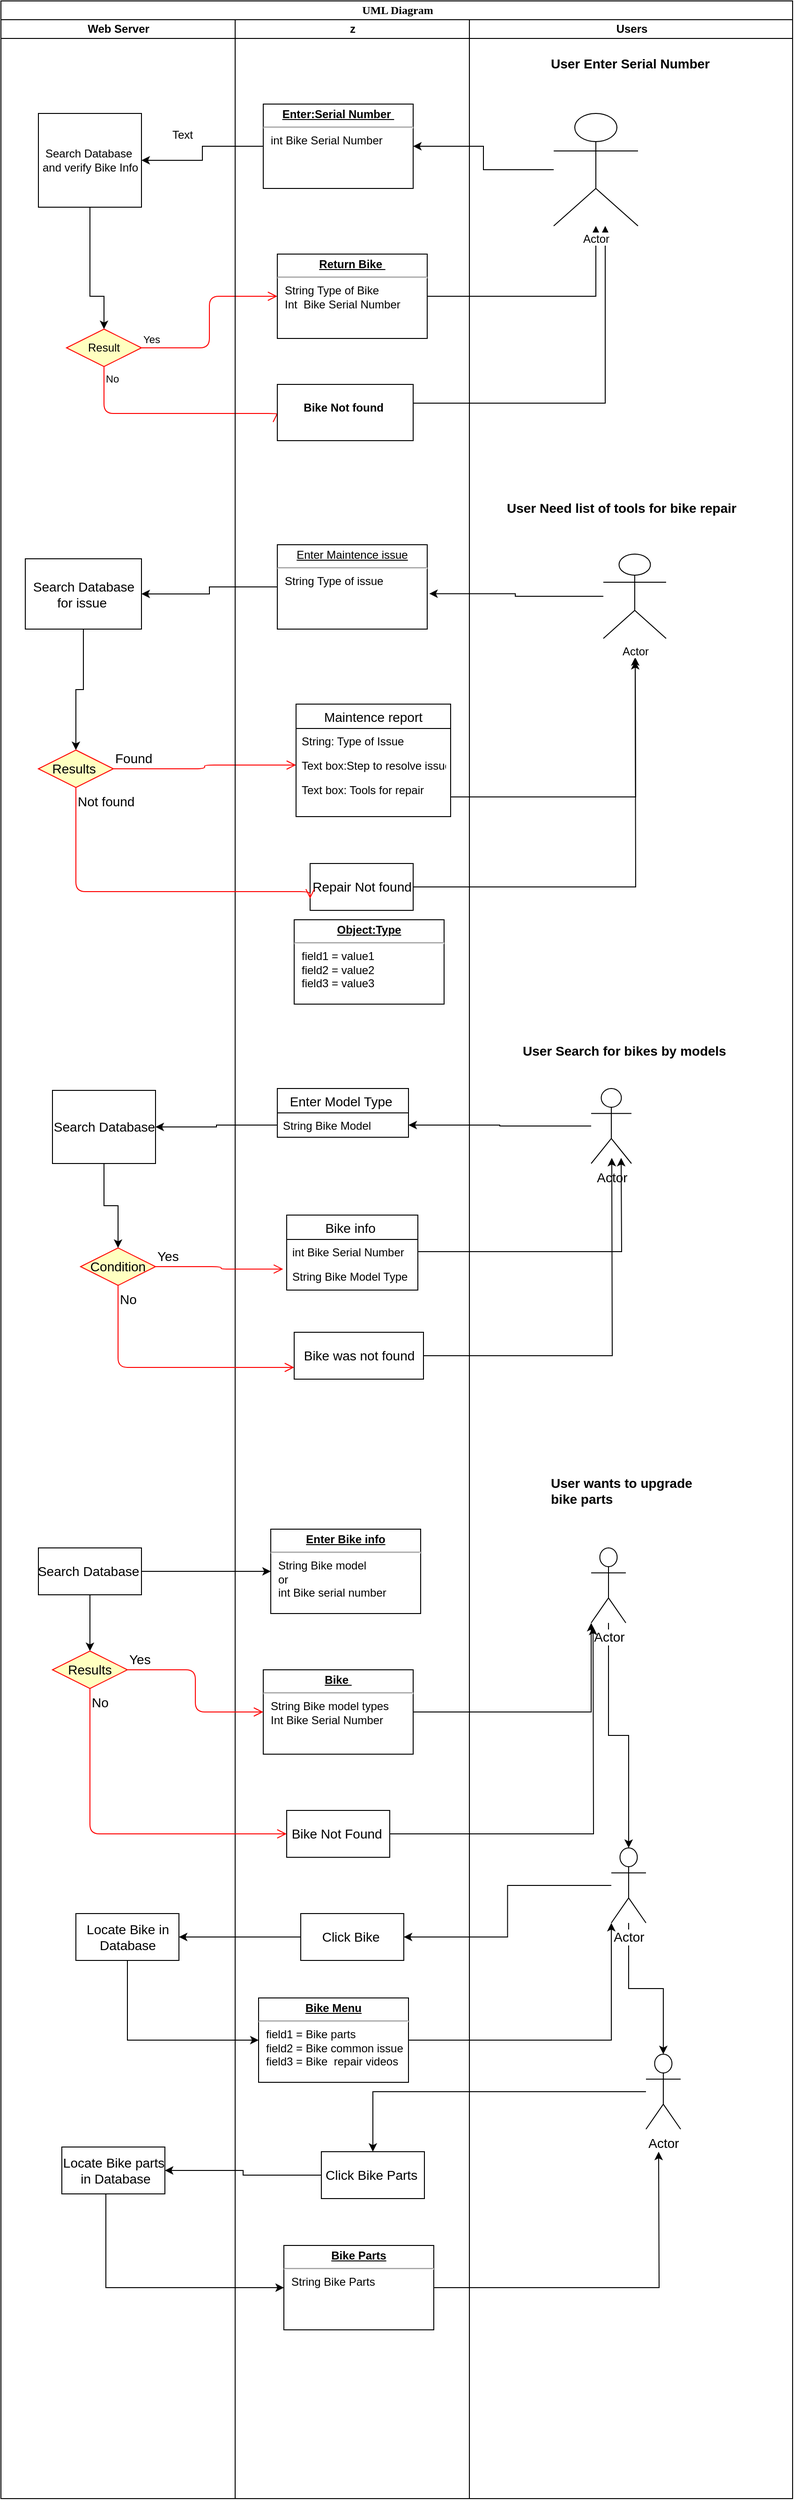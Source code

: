 <mxfile version="10.5.4" type="github"><diagram name="Page-1" id="0783ab3e-0a74-02c8-0abd-f7b4e66b4bec"><mxGraphModel dx="1008" dy="582" grid="1" gridSize="10" guides="1" tooltips="1" connect="1" arrows="1" fold="1" page="1" pageScale="1" pageWidth="850" pageHeight="1100" background="#ffffff" math="0" shadow="0"><root><mxCell id="0"/><mxCell id="1" parent="0"/><mxCell id="1c1d494c118603dd-1" value="UML Diagram" style="swimlane;html=1;childLayout=stackLayout;startSize=20;rounded=0;shadow=0;comic=0;labelBackgroundColor=none;strokeColor=#000000;strokeWidth=1;fillColor=#ffffff;fontFamily=Verdana;fontSize=12;fontColor=#000000;align=center;" parent="1" vertex="1"><mxGeometry x="18" y="216" width="845" height="2664" as="geometry"/></mxCell><mxCell id="M19jZYQVw4O0VllqQNXt-19" style="edgeStyle=orthogonalEdgeStyle;rounded=0;orthogonalLoop=1;jettySize=auto;html=1;entryX=1;entryY=0.5;entryDx=0;entryDy=0;" parent="1c1d494c118603dd-1" source="M19jZYQVw4O0VllqQNXt-10" target="M19jZYQVw4O0VllqQNXt-16" edge="1"><mxGeometry relative="1" as="geometry"/></mxCell><mxCell id="M19jZYQVw4O0VllqQNXt-66" style="edgeStyle=orthogonalEdgeStyle;rounded=0;orthogonalLoop=1;jettySize=auto;html=1;entryX=1;entryY=0.5;entryDx=0;entryDy=0;" parent="1c1d494c118603dd-1" source="M19jZYQVw4O0VllqQNXt-16" target="M19jZYQVw4O0VllqQNXt-8" edge="1"><mxGeometry relative="1" as="geometry"/></mxCell><mxCell id="M19jZYQVw4O0VllqQNXt-71" style="edgeStyle=orthogonalEdgeStyle;rounded=0;orthogonalLoop=1;jettySize=auto;html=1;" parent="1c1d494c118603dd-1" source="M19jZYQVw4O0VllqQNXt-68" target="M19jZYQVw4O0VllqQNXt-10" edge="1"><mxGeometry relative="1" as="geometry"/></mxCell><mxCell id="M19jZYQVw4O0VllqQNXt-74" value="No" style="edgeStyle=orthogonalEdgeStyle;html=1;align=left;verticalAlign=top;endArrow=open;endSize=8;strokeColor=#ff0000;entryX=0;entryY=0.5;entryDx=0;entryDy=0;" parent="1c1d494c118603dd-1" source="M19jZYQVw4O0VllqQNXt-72" target="M19jZYQVw4O0VllqQNXt-75" edge="1"><mxGeometry x="-1" relative="1" as="geometry"><mxPoint x="110" y="490" as="targetPoint"/><Array as="points"><mxPoint x="110" y="440"/></Array></mxGeometry></mxCell><mxCell id="1c1d494c118603dd-2" value="Web Server" style="swimlane;html=1;startSize=20;" parent="1c1d494c118603dd-1" vertex="1"><mxGeometry y="20" width="250" height="2644" as="geometry"/></mxCell><mxCell id="M19jZYQVw4O0VllqQNXt-8" value="Search Database&amp;nbsp;&lt;br&gt;and verify Bike Info&lt;br&gt;" style="html=1;" parent="1c1d494c118603dd-2" vertex="1"><mxGeometry x="40" y="100" width="110" height="100" as="geometry"/></mxCell><mxCell id="M19jZYQVw4O0VllqQNXt-72" value="Result" style="rhombus;whiteSpace=wrap;html=1;fillColor=#ffffc0;strokeColor=#ff0000;" parent="1c1d494c118603dd-2" vertex="1"><mxGeometry x="70" y="330" width="80" height="40" as="geometry"/></mxCell><mxCell id="M19jZYQVw4O0VllqQNXt-69" style="edgeStyle=orthogonalEdgeStyle;rounded=0;orthogonalLoop=1;jettySize=auto;html=1;entryX=0.5;entryY=0;entryDx=0;entryDy=0;" parent="1c1d494c118603dd-2" source="M19jZYQVw4O0VllqQNXt-8" target="M19jZYQVw4O0VllqQNXt-72" edge="1"><mxGeometry relative="1" as="geometry"><mxPoint x="95" y="360" as="targetPoint"/><Array as="points"><mxPoint x="95" y="295"/><mxPoint x="110" y="295"/></Array></mxGeometry></mxCell><mxCell id="M19jZYQVw4O0VllqQNXt-101" style="edgeStyle=orthogonalEdgeStyle;rounded=0;orthogonalLoop=1;jettySize=auto;html=1;entryX=0.5;entryY=0;entryDx=0;entryDy=0;fontSize=14;" parent="1c1d494c118603dd-2" source="M19jZYQVw4O0VllqQNXt-90" target="M19jZYQVw4O0VllqQNXt-98" edge="1"><mxGeometry relative="1" as="geometry"/></mxCell><mxCell id="M19jZYQVw4O0VllqQNXt-90" value="Search Database&lt;br&gt;for issue&amp;nbsp;&lt;br&gt;" style="html=1;fontSize=14;" parent="1c1d494c118603dd-2" vertex="1"><mxGeometry x="26" y="575" width="124" height="75" as="geometry"/></mxCell><mxCell id="M19jZYQVw4O0VllqQNXt-98" value="Results&amp;nbsp;" style="rhombus;whiteSpace=wrap;html=1;fillColor=#ffffc0;strokeColor=#ff0000;fontSize=14;" parent="1c1d494c118603dd-2" vertex="1"><mxGeometry x="40" y="779" width="80" height="40" as="geometry"/></mxCell><mxCell id="M19jZYQVw4O0VllqQNXt-140" style="edgeStyle=orthogonalEdgeStyle;rounded=0;orthogonalLoop=1;jettySize=auto;html=1;entryX=0.5;entryY=0;entryDx=0;entryDy=0;fontSize=14;" parent="1c1d494c118603dd-2" source="M19jZYQVw4O0VllqQNXt-126" target="M19jZYQVw4O0VllqQNXt-127" edge="1"><mxGeometry relative="1" as="geometry"/></mxCell><mxCell id="M19jZYQVw4O0VllqQNXt-126" value="Search Database" style="html=1;fontSize=14;" parent="1c1d494c118603dd-2" vertex="1"><mxGeometry x="55" y="1142" width="110" height="78" as="geometry"/></mxCell><mxCell id="M19jZYQVw4O0VllqQNXt-127" value="Condition" style="rhombus;whiteSpace=wrap;html=1;fillColor=#ffffc0;strokeColor=#ff0000;fontSize=14;" parent="1c1d494c118603dd-2" vertex="1"><mxGeometry x="85" y="1310" width="80" height="40" as="geometry"/></mxCell><mxCell id="M19jZYQVw4O0VllqQNXt-171" style="edgeStyle=orthogonalEdgeStyle;rounded=0;orthogonalLoop=1;jettySize=auto;html=1;entryX=0.5;entryY=0;entryDx=0;entryDy=0;fontSize=14;" parent="1c1d494c118603dd-2" source="M19jZYQVw4O0VllqQNXt-151" target="M19jZYQVw4O0VllqQNXt-152" edge="1"><mxGeometry relative="1" as="geometry"/></mxCell><mxCell id="M19jZYQVw4O0VllqQNXt-151" value="Search Database&amp;nbsp;&lt;br&gt;" style="html=1;fontSize=14;" parent="1c1d494c118603dd-2" vertex="1"><mxGeometry x="40" y="1630" width="110" height="50" as="geometry"/></mxCell><mxCell id="M19jZYQVw4O0VllqQNXt-152" value="Results" style="rhombus;whiteSpace=wrap;html=1;fillColor=#ffffc0;strokeColor=#ff0000;fontSize=14;" parent="1c1d494c118603dd-2" vertex="1"><mxGeometry x="55" y="1740" width="80" height="40" as="geometry"/></mxCell><mxCell id="M19jZYQVw4O0VllqQNXt-186" value="Locate Bike in&lt;br&gt;Database&lt;br&gt;" style="html=1;fontSize=14;" parent="1c1d494c118603dd-2" vertex="1"><mxGeometry x="80" y="2020" width="110" height="50" as="geometry"/></mxCell><mxCell id="M19jZYQVw4O0VllqQNXt-77" style="edgeStyle=orthogonalEdgeStyle;rounded=0;orthogonalLoop=1;jettySize=auto;html=1;" parent="1c1d494c118603dd-1" source="M19jZYQVw4O0VllqQNXt-75" edge="1"><mxGeometry relative="1" as="geometry"><mxPoint x="645" y="240" as="targetPoint"/><Array as="points"><mxPoint x="645" y="429"/></Array></mxGeometry></mxCell><mxCell id="M19jZYQVw4O0VllqQNXt-73" value="Yes" style="edgeStyle=orthogonalEdgeStyle;html=1;align=left;verticalAlign=bottom;endArrow=open;endSize=8;strokeColor=#ff0000;entryX=0;entryY=0.5;entryDx=0;entryDy=0;exitX=1;exitY=0.5;exitDx=0;exitDy=0;" parent="1c1d494c118603dd-1" source="M19jZYQVw4O0VllqQNXt-72" target="M19jZYQVw4O0VllqQNXt-68" edge="1"><mxGeometry x="-1" relative="1" as="geometry"><mxPoint x="225" y="700" as="targetPoint"/><mxPoint x="165" y="362" as="sourcePoint"/></mxGeometry></mxCell><mxCell id="M19jZYQVw4O0VllqQNXt-96" style="edgeStyle=orthogonalEdgeStyle;rounded=0;orthogonalLoop=1;jettySize=auto;html=1;entryX=1.014;entryY=0.58;entryDx=0;entryDy=0;entryPerimeter=0;fontSize=14;" parent="1c1d494c118603dd-1" source="M19jZYQVw4O0VllqQNXt-86" target="M19jZYQVw4O0VllqQNXt-88" edge="1"><mxGeometry relative="1" as="geometry"/></mxCell><mxCell id="M19jZYQVw4O0VllqQNXt-97" style="edgeStyle=orthogonalEdgeStyle;rounded=0;orthogonalLoop=1;jettySize=auto;html=1;entryX=1;entryY=0.5;entryDx=0;entryDy=0;fontSize=14;" parent="1c1d494c118603dd-1" source="M19jZYQVw4O0VllqQNXt-88" target="M19jZYQVw4O0VllqQNXt-90" edge="1"><mxGeometry relative="1" as="geometry"/></mxCell><mxCell id="M19jZYQVw4O0VllqQNXt-99" value="Found&amp;nbsp;" style="edgeStyle=orthogonalEdgeStyle;html=1;align=left;verticalAlign=bottom;endArrow=open;endSize=8;strokeColor=#ff0000;fontSize=14;entryX=0;entryY=0.5;entryDx=0;entryDy=0;" parent="1c1d494c118603dd-1" source="M19jZYQVw4O0VllqQNXt-98" target="M19jZYQVw4O0VllqQNXt-94" edge="1"><mxGeometry x="-1" relative="1" as="geometry"><mxPoint x="220" y="819" as="targetPoint"/></mxGeometry></mxCell><mxCell id="M19jZYQVw4O0VllqQNXt-104" style="edgeStyle=orthogonalEdgeStyle;rounded=0;orthogonalLoop=1;jettySize=auto;html=1;fontSize=14;exitX=1;exitY=0.5;exitDx=0;exitDy=0;" parent="1c1d494c118603dd-1" source="M19jZYQVw4O0VllqQNXt-95" edge="1"><mxGeometry relative="1" as="geometry"><mxPoint x="677" y="700" as="targetPoint"/></mxGeometry></mxCell><mxCell id="1c1d494c118603dd-3" value="z" style="swimlane;html=1;startSize=20;" parent="1c1d494c118603dd-1" vertex="1"><mxGeometry x="250" y="20" width="250" height="2644" as="geometry"/></mxCell><mxCell id="M19jZYQVw4O0VllqQNXt-16" value="&lt;p style=&quot;margin: 0px ; margin-top: 4px ; text-align: center ; text-decoration: underline&quot;&gt;&lt;b&gt;Enter:Serial Number&amp;nbsp;&lt;/b&gt;&lt;/p&gt;&lt;hr&gt;&lt;p style=&quot;margin: 0px ; margin-left: 8px&quot;&gt;&lt;span&gt;int Bike Serial Number&lt;/span&gt;&lt;br&gt;&lt;/p&gt;" style="verticalAlign=top;align=left;overflow=fill;fontSize=12;fontFamily=Helvetica;html=1;" parent="1c1d494c118603dd-3" vertex="1"><mxGeometry x="30" y="90" width="160" height="90" as="geometry"/></mxCell><mxCell id="M19jZYQVw4O0VllqQNXt-68" value="&lt;p style=&quot;margin: 0px ; margin-top: 4px ; text-align: center ; text-decoration: underline&quot;&gt;&lt;b&gt;Return Bike&amp;nbsp;&lt;/b&gt;&lt;/p&gt;&lt;hr&gt;&lt;p style=&quot;margin: 0px ; margin-left: 8px&quot;&gt;String Type of Bike&amp;nbsp;&lt;br&gt;Int&amp;nbsp; Bike Serial Number&amp;nbsp;&amp;nbsp;&lt;br&gt;&lt;br&gt;&lt;/p&gt;" style="verticalAlign=top;align=left;overflow=fill;fontSize=12;fontFamily=Helvetica;html=1;" parent="1c1d494c118603dd-3" vertex="1"><mxGeometry x="45" y="250" width="160" height="90" as="geometry"/></mxCell><mxCell id="M19jZYQVw4O0VllqQNXt-75" value="&lt;p style=&quot;margin: 0px ; margin-top: 4px ; text-align: center&quot;&gt;&lt;br&gt;&lt;b&gt;Bike Not found&amp;nbsp;&lt;/b&gt;&lt;/p&gt;" style="verticalAlign=top;align=left;overflow=fill;fontSize=12;fontFamily=Helvetica;html=1;" parent="1c1d494c118603dd-3" vertex="1"><mxGeometry x="45" y="389" width="145" height="60" as="geometry"/></mxCell><mxCell id="M19jZYQVw4O0VllqQNXt-88" value="&lt;p style=&quot;margin: 0px ; margin-top: 4px ; text-align: center ; text-decoration: underline&quot;&gt;Enter Maintence issue&lt;/p&gt;&lt;hr&gt;&lt;p style=&quot;margin: 0px ; margin-left: 8px&quot;&gt;String Type of issue&lt;br&gt;&lt;br&gt;&lt;/p&gt;" style="verticalAlign=top;align=left;overflow=fill;fontSize=12;fontFamily=Helvetica;html=1;" parent="1c1d494c118603dd-3" vertex="1"><mxGeometry x="45" y="560" width="160" height="90" as="geometry"/></mxCell><mxCell id="M19jZYQVw4O0VllqQNXt-92" value="Maintence report" style="swimlane;fontStyle=0;childLayout=stackLayout;horizontal=1;startSize=26;fillColor=none;horizontalStack=0;resizeParent=1;resizeParentMax=0;resizeLast=0;collapsible=1;marginBottom=0;fontSize=14;" parent="1c1d494c118603dd-3" vertex="1"><mxGeometry x="65" y="730" width="165" height="120" as="geometry"/></mxCell><mxCell id="M19jZYQVw4O0VllqQNXt-93" value="String: Type of Issue " style="text;strokeColor=none;fillColor=none;align=left;verticalAlign=top;spacingLeft=4;spacingRight=4;overflow=hidden;rotatable=0;points=[[0,0.5],[1,0.5]];portConstraint=eastwest;" parent="M19jZYQVw4O0VllqQNXt-92" vertex="1"><mxGeometry y="26" width="165" height="26" as="geometry"/></mxCell><mxCell id="M19jZYQVw4O0VllqQNXt-94" value="Text box:Step to resolve issue" style="text;strokeColor=none;fillColor=none;align=left;verticalAlign=top;spacingLeft=4;spacingRight=4;overflow=hidden;rotatable=0;points=[[0,0.5],[1,0.5]];portConstraint=eastwest;" parent="M19jZYQVw4O0VllqQNXt-92" vertex="1"><mxGeometry y="52" width="165" height="26" as="geometry"/></mxCell><mxCell id="M19jZYQVw4O0VllqQNXt-95" value="Text box: Tools for repair" style="text;strokeColor=none;fillColor=none;align=left;verticalAlign=top;spacingLeft=4;spacingRight=4;overflow=hidden;rotatable=0;points=[[0,0.5],[1,0.5]];portConstraint=eastwest;" parent="M19jZYQVw4O0VllqQNXt-92" vertex="1"><mxGeometry y="78" width="165" height="42" as="geometry"/></mxCell><mxCell id="M19jZYQVw4O0VllqQNXt-108" value="Repair Not found" style="html=1;fontSize=14;" parent="1c1d494c118603dd-3" vertex="1"><mxGeometry x="80" y="900" width="110" height="50" as="geometry"/></mxCell><mxCell id="M19jZYQVw4O0VllqQNXt-122" value="Enter Model Type " style="swimlane;fontStyle=0;childLayout=stackLayout;horizontal=1;startSize=26;fillColor=none;horizontalStack=0;resizeParent=1;resizeParentMax=0;resizeLast=0;collapsible=1;marginBottom=0;fontSize=14;" parent="1c1d494c118603dd-3" vertex="1"><mxGeometry x="45" y="1140" width="140" height="52" as="geometry"/></mxCell><mxCell id="M19jZYQVw4O0VllqQNXt-123" value="String Bike Model " style="text;strokeColor=none;fillColor=none;align=left;verticalAlign=top;spacingLeft=4;spacingRight=4;overflow=hidden;rotatable=0;points=[[0,0.5],[1,0.5]];portConstraint=eastwest;" parent="M19jZYQVw4O0VllqQNXt-122" vertex="1"><mxGeometry y="26" width="140" height="26" as="geometry"/></mxCell><mxCell id="M19jZYQVw4O0VllqQNXt-133" value="Bike info " style="swimlane;fontStyle=0;childLayout=stackLayout;horizontal=1;startSize=26;fillColor=none;horizontalStack=0;resizeParent=1;resizeParentMax=0;resizeLast=0;collapsible=1;marginBottom=0;fontSize=14;" parent="1c1d494c118603dd-3" vertex="1"><mxGeometry x="55" y="1275" width="140" height="80" as="geometry"/></mxCell><mxCell id="M19jZYQVw4O0VllqQNXt-134" value="int Bike Serial Number" style="text;strokeColor=none;fillColor=none;align=left;verticalAlign=top;spacingLeft=4;spacingRight=4;overflow=hidden;rotatable=0;points=[[0,0.5],[1,0.5]];portConstraint=eastwest;" parent="M19jZYQVw4O0VllqQNXt-133" vertex="1"><mxGeometry y="26" width="140" height="26" as="geometry"/></mxCell><mxCell id="M19jZYQVw4O0VllqQNXt-135" value="String Bike Model Type" style="text;strokeColor=none;fillColor=none;align=left;verticalAlign=top;spacingLeft=4;spacingRight=4;overflow=hidden;rotatable=0;points=[[0,0.5],[1,0.5]];portConstraint=eastwest;" parent="M19jZYQVw4O0VllqQNXt-133" vertex="1"><mxGeometry y="52" width="140" height="28" as="geometry"/></mxCell><mxCell id="M19jZYQVw4O0VllqQNXt-138" value="Bike was not found" style="html=1;fontSize=14;" parent="1c1d494c118603dd-3" vertex="1"><mxGeometry x="63" y="1400" width="138" height="50" as="geometry"/></mxCell><mxCell id="M19jZYQVw4O0VllqQNXt-148" value="&lt;p style=&quot;margin: 0px ; margin-top: 4px ; text-align: center ; text-decoration: underline&quot;&gt;&lt;b&gt;Enter Bike info&lt;/b&gt;&lt;/p&gt;&lt;hr&gt;&lt;p style=&quot;margin: 0px ; margin-left: 8px&quot;&gt;String Bike model&amp;nbsp;&lt;/p&gt;&lt;p style=&quot;margin: 0px ; margin-left: 8px&quot;&gt;or&lt;br&gt;int Bike serial number&lt;/p&gt;" style="verticalAlign=top;align=left;overflow=fill;fontSize=12;fontFamily=Helvetica;html=1;" parent="1c1d494c118603dd-3" vertex="1"><mxGeometry x="38" y="1610" width="160" height="90" as="geometry"/></mxCell><mxCell id="M19jZYQVw4O0VllqQNXt-155" value="&lt;p style=&quot;margin: 0px ; margin-top: 4px ; text-align: center ; text-decoration: underline&quot;&gt;&lt;b&gt;Bike&amp;nbsp;&lt;/b&gt;&lt;/p&gt;&lt;hr&gt;&lt;p style=&quot;margin: 0px ; margin-left: 8px&quot;&gt;String Bike model types&lt;br&gt;Int Bike Serial Number&lt;br&gt;&lt;br&gt;&lt;/p&gt;" style="verticalAlign=top;align=left;overflow=fill;fontSize=12;fontFamily=Helvetica;html=1;" parent="1c1d494c118603dd-3" vertex="1"><mxGeometry x="30" y="1760" width="160" height="90" as="geometry"/></mxCell><mxCell id="M19jZYQVw4O0VllqQNXt-156" value="Bike Not Found&amp;nbsp;" style="html=1;fontSize=14;" parent="1c1d494c118603dd-3" vertex="1"><mxGeometry x="55" y="1910" width="110" height="50" as="geometry"/></mxCell><mxCell id="M19jZYQVw4O0VllqQNXt-158" value="Click Bike&amp;nbsp;&lt;br&gt;" style="html=1;fontSize=14;" parent="1c1d494c118603dd-3" vertex="1"><mxGeometry x="70" y="2020" width="110" height="50" as="geometry"/></mxCell><mxCell id="M19jZYQVw4O0VllqQNXt-163" value="&lt;p style=&quot;margin: 0px ; margin-top: 4px ; text-align: center ; text-decoration: underline&quot;&gt;&lt;b&gt;Bike Menu&lt;/b&gt;&lt;/p&gt;&lt;hr&gt;&lt;p style=&quot;margin: 0px ; margin-left: 8px&quot;&gt;field1 = Bike parts&lt;br&gt;field2 = Bike common issue&lt;br&gt;field3 = Bike&amp;nbsp; repair videos&lt;/p&gt;" style="verticalAlign=top;align=left;overflow=fill;fontSize=12;fontFamily=Helvetica;html=1;" parent="1c1d494c118603dd-3" vertex="1"><mxGeometry x="25" y="2110" width="160" height="90" as="geometry"/></mxCell><mxCell id="M19jZYQVw4O0VllqQNXt-165" value="&lt;p style=&quot;margin:0px;margin-top:4px;text-align:center;text-decoration:underline;&quot;&gt;&lt;b&gt;Object:Type&lt;/b&gt;&lt;/p&gt;&lt;hr/&gt;&lt;p style=&quot;margin:0px;margin-left:8px;&quot;&gt;field1 = value1&lt;br/&gt;field2 = value2&lt;br&gt;field3 = value3&lt;/p&gt;" style="verticalAlign=top;align=left;overflow=fill;fontSize=12;fontFamily=Helvetica;html=1;" parent="1c1d494c118603dd-3" vertex="1"><mxGeometry x="63" y="960" width="160" height="90" as="geometry"/></mxCell><mxCell id="1c1d494c118603dd-4" value="Users" style="swimlane;html=1;startSize=20;" parent="1c1d494c118603dd-1" vertex="1"><mxGeometry x="500" y="20" width="345" height="2644" as="geometry"/></mxCell><mxCell id="M19jZYQVw4O0VllqQNXt-10" value="Actor" style="shape=umlActor;verticalLabelPosition=bottom;labelBackgroundColor=#ffffff;verticalAlign=top;html=1;" parent="1c1d494c118603dd-4" vertex="1"><mxGeometry x="90" y="100" width="90" height="120" as="geometry"/></mxCell><mxCell id="M19jZYQVw4O0VllqQNXt-84" value="User Enter Serial Number&amp;nbsp;" style="text;html=1;resizable=0;points=[];autosize=1;align=left;verticalAlign=top;spacingTop=-4;fontStyle=1;fontSize=14;" parent="1c1d494c118603dd-4" vertex="1"><mxGeometry x="85" y="36" width="160" height="20" as="geometry"/></mxCell><mxCell id="M19jZYQVw4O0VllqQNXt-78" value="User Need list of tools for bike repair&amp;nbsp;" style="text;html=1;resizable=0;points=[];autosize=1;align=left;verticalAlign=top;spacingTop=-4;fontStyle=1;fontSize=14;" parent="1c1d494c118603dd-4" vertex="1"><mxGeometry x="38" y="510" width="210" height="20" as="geometry"/></mxCell><mxCell id="M19jZYQVw4O0VllqQNXt-86" value="Actor" style="shape=umlActor;verticalLabelPosition=bottom;labelBackgroundColor=#ffffff;verticalAlign=top;html=1;" parent="1c1d494c118603dd-4" vertex="1"><mxGeometry x="143" y="570" width="67" height="90" as="geometry"/></mxCell><mxCell id="M19jZYQVw4O0VllqQNXt-118" value="User Search for bikes by models" style="text;html=1;resizable=0;points=[];autosize=1;align=left;verticalAlign=top;spacingTop=-4;fontSize=14;fontStyle=1" parent="1c1d494c118603dd-4" vertex="1"><mxGeometry x="55" y="1089" width="220" height="20" as="geometry"/></mxCell><mxCell id="M19jZYQVw4O0VllqQNXt-120" value="Actor" style="shape=umlActor;verticalLabelPosition=bottom;labelBackgroundColor=#ffffff;verticalAlign=top;html=1;fontSize=14;" parent="1c1d494c118603dd-4" vertex="1"><mxGeometry x="130" y="1140" width="43" height="80" as="geometry"/></mxCell><mxCell id="M19jZYQVw4O0VllqQNXt-145" value="User wants to upgrade&amp;nbsp;&lt;br&gt;bike parts&amp;nbsp;&lt;br&gt;" style="text;html=1;resizable=0;points=[];autosize=1;align=left;verticalAlign=top;spacingTop=-4;fontSize=14;fontStyle=1" parent="1c1d494c118603dd-4" vertex="1"><mxGeometry x="85" y="1550" width="160" height="40" as="geometry"/></mxCell><mxCell id="M19jZYQVw4O0VllqQNXt-180" value="" style="edgeStyle=orthogonalEdgeStyle;rounded=0;orthogonalLoop=1;jettySize=auto;html=1;fontSize=14;" parent="1c1d494c118603dd-4" source="M19jZYQVw4O0VllqQNXt-147" target="M19jZYQVw4O0VllqQNXt-179" edge="1"><mxGeometry relative="1" as="geometry"/></mxCell><mxCell id="M19jZYQVw4O0VllqQNXt-147" value="Actor" style="shape=umlActor;verticalLabelPosition=bottom;labelBackgroundColor=#ffffff;verticalAlign=top;html=1;fontSize=14;" parent="1c1d494c118603dd-4" vertex="1"><mxGeometry x="130" y="1630" width="37" height="80" as="geometry"/></mxCell><mxCell id="M19jZYQVw4O0VllqQNXt-190" value="" style="edgeStyle=orthogonalEdgeStyle;rounded=0;orthogonalLoop=1;jettySize=auto;html=1;fontSize=14;" parent="1c1d494c118603dd-4" source="M19jZYQVw4O0VllqQNXt-179" target="M19jZYQVw4O0VllqQNXt-189" edge="1"><mxGeometry relative="1" as="geometry"/></mxCell><mxCell id="M19jZYQVw4O0VllqQNXt-179" value="Actor" style="shape=umlActor;verticalLabelPosition=bottom;labelBackgroundColor=#ffffff;verticalAlign=top;html=1;fontSize=14;" parent="1c1d494c118603dd-4" vertex="1"><mxGeometry x="151.5" y="1950" width="37" height="80" as="geometry"/></mxCell><mxCell id="M19jZYQVw4O0VllqQNXt-189" value="Actor" style="shape=umlActor;verticalLabelPosition=bottom;labelBackgroundColor=#ffffff;verticalAlign=top;html=1;fontSize=14;" parent="1c1d494c118603dd-4" vertex="1"><mxGeometry x="188.5" y="2170" width="37" height="80" as="geometry"/></mxCell><mxCell id="M19jZYQVw4O0VllqQNXt-100" value="Not found" style="edgeStyle=orthogonalEdgeStyle;html=1;align=left;verticalAlign=top;endArrow=open;endSize=8;strokeColor=#ff0000;fontSize=14;entryX=0;entryY=0.75;entryDx=0;entryDy=0;" parent="1c1d494c118603dd-1" source="M19jZYQVw4O0VllqQNXt-98" target="M19jZYQVw4O0VllqQNXt-108" edge="1"><mxGeometry x="-1" relative="1" as="geometry"><mxPoint x="80" y="899" as="targetPoint"/><Array as="points"><mxPoint x="80" y="950"/><mxPoint x="330" y="950"/></Array></mxGeometry></mxCell><mxCell id="M19jZYQVw4O0VllqQNXt-128" value="Yes" style="edgeStyle=orthogonalEdgeStyle;html=1;align=left;verticalAlign=bottom;endArrow=open;endSize=8;strokeColor=#ff0000;fontSize=14;entryX=-0.027;entryY=0.2;entryDx=0;entryDy=0;entryPerimeter=0;" parent="1c1d494c118603dd-1" source="M19jZYQVw4O0VllqQNXt-127" target="M19jZYQVw4O0VllqQNXt-135" edge="1"><mxGeometry x="-1" relative="1" as="geometry"><mxPoint x="185" y="1640" as="targetPoint"/></mxGeometry></mxCell><mxCell id="M19jZYQVw4O0VllqQNXt-129" value="No" style="edgeStyle=orthogonalEdgeStyle;html=1;align=left;verticalAlign=top;endArrow=open;endSize=8;strokeColor=#ff0000;fontSize=14;entryX=0;entryY=0.75;entryDx=0;entryDy=0;" parent="1c1d494c118603dd-1" source="M19jZYQVw4O0VllqQNXt-127" target="M19jZYQVw4O0VllqQNXt-138" edge="1"><mxGeometry x="-1" relative="1" as="geometry"><mxPoint x="255" y="1500" as="targetPoint"/><Array as="points"><mxPoint x="125" y="1458"/></Array></mxGeometry></mxCell><mxCell id="M19jZYQVw4O0VllqQNXt-143" style="edgeStyle=orthogonalEdgeStyle;rounded=0;orthogonalLoop=1;jettySize=auto;html=1;entryX=1;entryY=0.5;entryDx=0;entryDy=0;fontSize=14;" parent="1c1d494c118603dd-1" source="M19jZYQVw4O0VllqQNXt-120" target="M19jZYQVw4O0VllqQNXt-123" edge="1"><mxGeometry relative="1" as="geometry"/></mxCell><mxCell id="M19jZYQVw4O0VllqQNXt-144" style="edgeStyle=orthogonalEdgeStyle;rounded=0;orthogonalLoop=1;jettySize=auto;html=1;entryX=1;entryY=0.5;entryDx=0;entryDy=0;fontSize=14;" parent="1c1d494c118603dd-1" source="M19jZYQVw4O0VllqQNXt-123" target="M19jZYQVw4O0VllqQNXt-126" edge="1"><mxGeometry relative="1" as="geometry"/></mxCell><mxCell id="M19jZYQVw4O0VllqQNXt-153" value="Yes" style="edgeStyle=orthogonalEdgeStyle;html=1;align=left;verticalAlign=bottom;endArrow=open;endSize=8;strokeColor=#ff0000;fontSize=14;entryX=0;entryY=0.5;entryDx=0;entryDy=0;" parent="1c1d494c118603dd-1" source="M19jZYQVw4O0VllqQNXt-152" target="M19jZYQVw4O0VllqQNXt-155" edge="1"><mxGeometry x="-1" relative="1" as="geometry"><mxPoint x="255" y="1890" as="targetPoint"/></mxGeometry></mxCell><mxCell id="M19jZYQVw4O0VllqQNXt-154" value="No" style="edgeStyle=orthogonalEdgeStyle;html=1;align=left;verticalAlign=top;endArrow=open;endSize=8;strokeColor=#ff0000;fontSize=14;entryX=0;entryY=0.5;entryDx=0;entryDy=0;" parent="1c1d494c118603dd-1" source="M19jZYQVw4O0VllqQNXt-152" target="M19jZYQVw4O0VllqQNXt-156" edge="1"><mxGeometry x="-1" relative="1" as="geometry"><mxPoint x="115" y="1970" as="targetPoint"/><Array as="points"><mxPoint x="95" y="1955"/></Array></mxGeometry></mxCell><mxCell id="M19jZYQVw4O0VllqQNXt-172" style="edgeStyle=orthogonalEdgeStyle;rounded=0;orthogonalLoop=1;jettySize=auto;html=1;entryX=0;entryY=0.5;entryDx=0;entryDy=0;fontSize=14;" parent="1c1d494c118603dd-1" source="M19jZYQVw4O0VllqQNXt-151" target="M19jZYQVw4O0VllqQNXt-148" edge="1"><mxGeometry relative="1" as="geometry"/></mxCell><mxCell id="M19jZYQVw4O0VllqQNXt-187" style="edgeStyle=orthogonalEdgeStyle;rounded=0;orthogonalLoop=1;jettySize=auto;html=1;fontSize=14;entryX=0;entryY=0.5;entryDx=0;entryDy=0;" parent="1c1d494c118603dd-1" source="M19jZYQVw4O0VllqQNXt-186" target="M19jZYQVw4O0VllqQNXt-163" edge="1"><mxGeometry relative="1" as="geometry"><mxPoint x="135" y="2180" as="targetPoint"/><Array as="points"><mxPoint x="135" y="2175"/></Array></mxGeometry></mxCell><mxCell id="M19jZYQVw4O0VllqQNXt-188" style="edgeStyle=orthogonalEdgeStyle;rounded=0;orthogonalLoop=1;jettySize=auto;html=1;fontSize=14;entryX=0;entryY=1;entryDx=0;entryDy=0;entryPerimeter=0;" parent="1c1d494c118603dd-1" source="M19jZYQVw4O0VllqQNXt-163" target="M19jZYQVw4O0VllqQNXt-179" edge="1"><mxGeometry relative="1" as="geometry"><mxPoint x="645" y="2030" as="targetPoint"/></mxGeometry></mxCell><mxCell id="M19jZYQVw4O0VllqQNXt-109" style="edgeStyle=orthogonalEdgeStyle;rounded=0;orthogonalLoop=1;jettySize=auto;html=1;fontSize=14;" parent="1c1d494c118603dd-1" source="M19jZYQVw4O0VllqQNXt-108" edge="1"><mxGeometry relative="1" as="geometry"><mxPoint x="677" y="704" as="targetPoint"/></mxGeometry></mxCell><mxCell id="M19jZYQVw4O0VllqQNXt-181" style="edgeStyle=orthogonalEdgeStyle;rounded=0;orthogonalLoop=1;jettySize=auto;html=1;fontSize=14;entryX=0;entryY=1;entryDx=0;entryDy=0;entryPerimeter=0;" parent="1c1d494c118603dd-1" source="M19jZYQVw4O0VllqQNXt-155" target="M19jZYQVw4O0VllqQNXt-147" edge="1"><mxGeometry relative="1" as="geometry"><mxPoint x="642" y="1554" as="targetPoint"/></mxGeometry></mxCell><mxCell id="M19jZYQVw4O0VllqQNXt-265" style="edgeStyle=orthogonalEdgeStyle;rounded=0;orthogonalLoop=1;jettySize=auto;html=1;entryX=1;entryY=0.5;entryDx=0;entryDy=0;fontSize=14;" parent="1c1d494c118603dd-1" source="M19jZYQVw4O0VllqQNXt-179" target="M19jZYQVw4O0VllqQNXt-158" edge="1"><mxGeometry relative="1" as="geometry"/></mxCell><mxCell id="M19jZYQVw4O0VllqQNXt-266" style="edgeStyle=orthogonalEdgeStyle;rounded=0;orthogonalLoop=1;jettySize=auto;html=1;entryX=1;entryY=0.5;entryDx=0;entryDy=0;fontSize=14;" parent="1c1d494c118603dd-1" source="M19jZYQVw4O0VllqQNXt-158" target="M19jZYQVw4O0VllqQNXt-186" edge="1"><mxGeometry relative="1" as="geometry"/></mxCell><mxCell id="M19jZYQVw4O0VllqQNXt-70" value="Text" style="text;html=1;resizable=0;points=[];autosize=1;align=left;verticalAlign=top;spacingTop=-4;" parent="1" vertex="1"><mxGeometry x="199" y="349" width="40" height="20" as="geometry"/></mxCell><mxCell id="M19jZYQVw4O0VllqQNXt-141" style="edgeStyle=orthogonalEdgeStyle;rounded=0;orthogonalLoop=1;jettySize=auto;html=1;fontSize=14;" parent="1" source="M19jZYQVw4O0VllqQNXt-134" edge="1"><mxGeometry relative="1" as="geometry"><mxPoint x="680" y="1450" as="targetPoint"/></mxGeometry></mxCell><mxCell id="M19jZYQVw4O0VllqQNXt-142" style="edgeStyle=orthogonalEdgeStyle;rounded=0;orthogonalLoop=1;jettySize=auto;html=1;fontSize=14;" parent="1" source="M19jZYQVw4O0VllqQNXt-138" edge="1"><mxGeometry relative="1" as="geometry"><mxPoint x="670" y="1450" as="targetPoint"/></mxGeometry></mxCell><mxCell id="M19jZYQVw4O0VllqQNXt-182" style="edgeStyle=orthogonalEdgeStyle;rounded=0;orthogonalLoop=1;jettySize=auto;html=1;fontSize=14;" parent="1" source="M19jZYQVw4O0VllqQNXt-156" edge="1"><mxGeometry relative="1" as="geometry"><mxPoint x="650" y="1950" as="targetPoint"/></mxGeometry></mxCell><mxCell id="0Xbv8brYV8vRdHWuwA7--4" style="edgeStyle=orthogonalEdgeStyle;rounded=0;orthogonalLoop=1;jettySize=auto;html=1;entryX=1;entryY=0.5;entryDx=0;entryDy=0;" edge="1" parent="1" source="0Xbv8brYV8vRdHWuwA7--1" target="0Xbv8brYV8vRdHWuwA7--3"><mxGeometry relative="1" as="geometry"/></mxCell><mxCell id="0Xbv8brYV8vRdHWuwA7--1" value="Click Bike Parts&amp;nbsp;&lt;br&gt;" style="html=1;fontSize=14;" vertex="1" parent="1"><mxGeometry x="360" y="2510" width="110" height="50" as="geometry"/></mxCell><mxCell id="0Xbv8brYV8vRdHWuwA7--2" style="edgeStyle=orthogonalEdgeStyle;rounded=0;orthogonalLoop=1;jettySize=auto;html=1;" edge="1" parent="1" source="M19jZYQVw4O0VllqQNXt-189" target="0Xbv8brYV8vRdHWuwA7--1"><mxGeometry relative="1" as="geometry"/></mxCell><mxCell id="0Xbv8brYV8vRdHWuwA7--7" style="edgeStyle=orthogonalEdgeStyle;rounded=0;orthogonalLoop=1;jettySize=auto;html=1;entryX=0;entryY=0.5;entryDx=0;entryDy=0;" edge="1" parent="1" source="0Xbv8brYV8vRdHWuwA7--3" target="0Xbv8brYV8vRdHWuwA7--6"><mxGeometry relative="1" as="geometry"><Array as="points"><mxPoint x="130" y="2655"/></Array></mxGeometry></mxCell><mxCell id="0Xbv8brYV8vRdHWuwA7--3" value="Locate Bike parts&lt;br&gt;&amp;nbsp;in Database&lt;br&gt;" style="html=1;fontSize=14;" vertex="1" parent="1"><mxGeometry x="83" y="2505" width="110" height="50" as="geometry"/></mxCell><mxCell id="0Xbv8brYV8vRdHWuwA7--8" style="edgeStyle=orthogonalEdgeStyle;rounded=0;orthogonalLoop=1;jettySize=auto;html=1;" edge="1" parent="1" source="0Xbv8brYV8vRdHWuwA7--6"><mxGeometry relative="1" as="geometry"><mxPoint x="720" y="2510" as="targetPoint"/></mxGeometry></mxCell><mxCell id="0Xbv8brYV8vRdHWuwA7--6" value="&lt;p style=&quot;margin: 0px ; margin-top: 4px ; text-align: center ; text-decoration: underline&quot;&gt;&lt;b&gt;Bike Parts&lt;/b&gt;&lt;/p&gt;&lt;hr&gt;&lt;p style=&quot;margin: 0px ; margin-left: 8px&quot;&gt;String Bike Parts&lt;br&gt;&lt;br&gt;&lt;/p&gt;" style="verticalAlign=top;align=left;overflow=fill;fontSize=12;fontFamily=Helvetica;html=1;" vertex="1" parent="1"><mxGeometry x="320" y="2610" width="160" height="90" as="geometry"/></mxCell></root></mxGraphModel></diagram></mxfile>